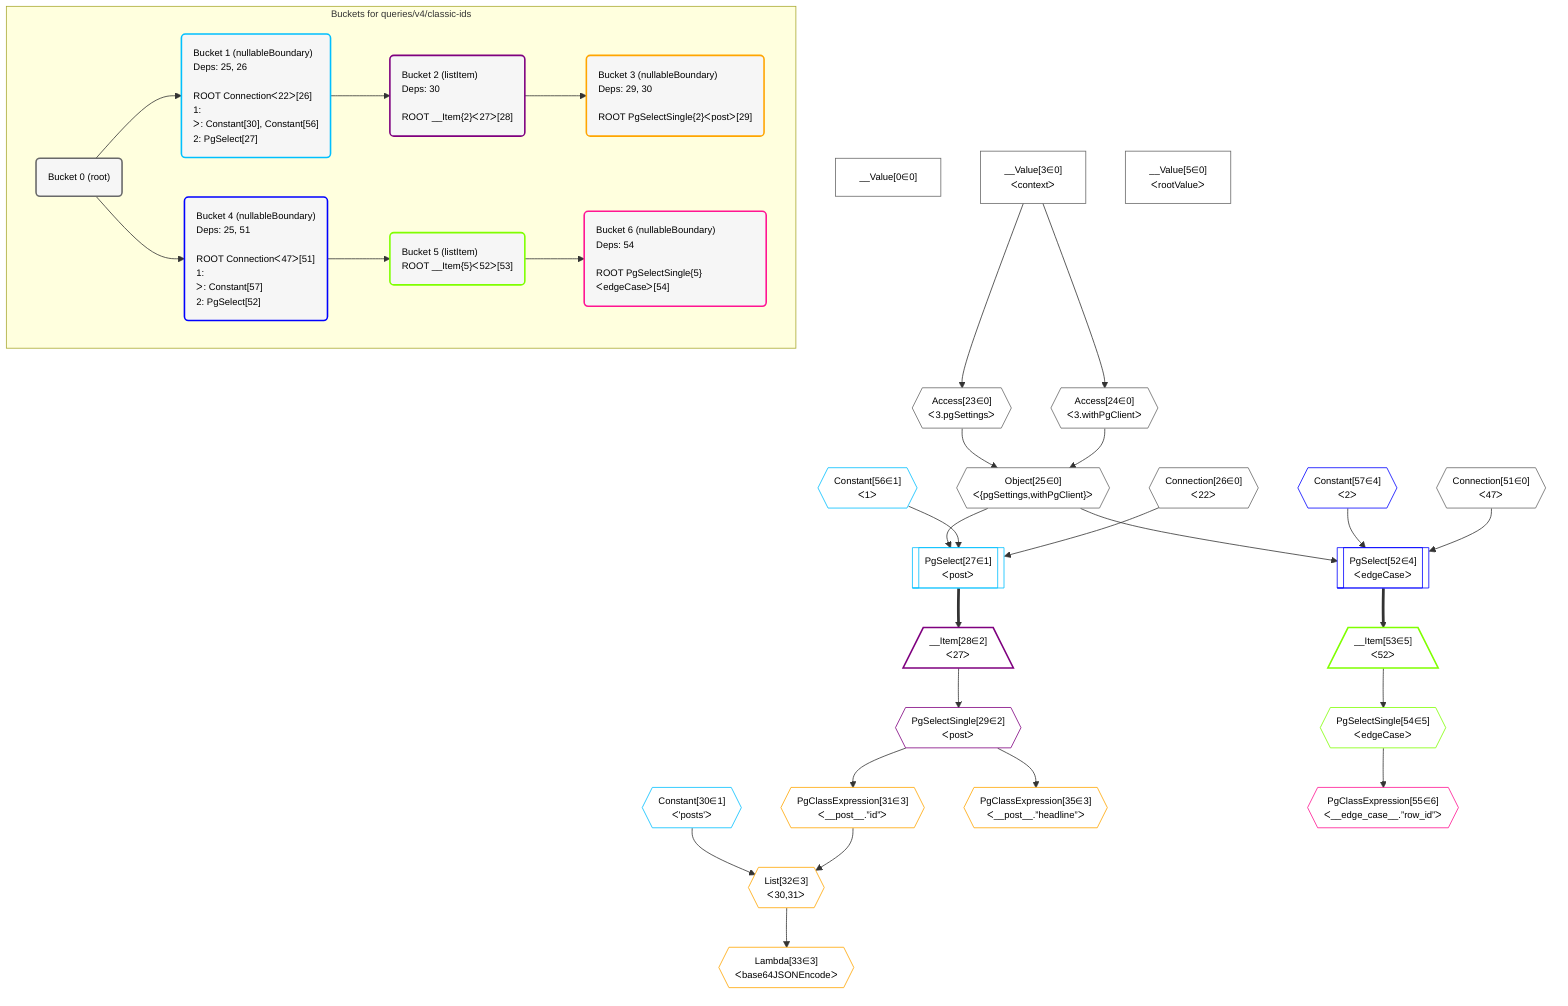%%{init: {'themeVariables': { 'fontSize': '12px'}}}%%
graph TD
    classDef path fill:#eee,stroke:#000,color:#000
    classDef plan fill:#fff,stroke-width:1px,color:#000
    classDef itemplan fill:#fff,stroke-width:2px,color:#000
    classDef unbatchedplan fill:#dff,stroke-width:1px,color:#000
    classDef sideeffectplan fill:#fcc,stroke-width:2px,color:#000
    classDef bucket fill:#f6f6f6,color:#000,stroke-width:2px,text-align:left


    %% define steps
    __Value0["__Value[0∈0]"]:::plan
    __Value3["__Value[3∈0]<br />ᐸcontextᐳ"]:::plan
    __Value5["__Value[5∈0]<br />ᐸrootValueᐳ"]:::plan
    Access23{{"Access[23∈0]<br />ᐸ3.pgSettingsᐳ"}}:::plan
    Access24{{"Access[24∈0]<br />ᐸ3.withPgClientᐳ"}}:::plan
    Object25{{"Object[25∈0]<br />ᐸ{pgSettings,withPgClient}ᐳ"}}:::plan
    Connection26{{"Connection[26∈0]<br />ᐸ22ᐳ"}}:::plan
    Constant56{{"Constant[56∈1]<br />ᐸ1ᐳ"}}:::plan
    PgSelect27[["PgSelect[27∈1]<br />ᐸpostᐳ"]]:::plan
    __Item28[/"__Item[28∈2]<br />ᐸ27ᐳ"\]:::itemplan
    PgSelectSingle29{{"PgSelectSingle[29∈2]<br />ᐸpostᐳ"}}:::plan
    Constant30{{"Constant[30∈1]<br />ᐸ'posts'ᐳ"}}:::plan
    PgClassExpression31{{"PgClassExpression[31∈3]<br />ᐸ__post__.”id”ᐳ"}}:::plan
    List32{{"List[32∈3]<br />ᐸ30,31ᐳ"}}:::plan
    Lambda33{{"Lambda[33∈3]<br />ᐸbase64JSONEncodeᐳ"}}:::plan
    PgClassExpression35{{"PgClassExpression[35∈3]<br />ᐸ__post__.”headline”ᐳ"}}:::plan
    Connection51{{"Connection[51∈0]<br />ᐸ47ᐳ"}}:::plan
    Constant57{{"Constant[57∈4]<br />ᐸ2ᐳ"}}:::plan
    PgSelect52[["PgSelect[52∈4]<br />ᐸedgeCaseᐳ"]]:::plan
    __Item53[/"__Item[53∈5]<br />ᐸ52ᐳ"\]:::itemplan
    PgSelectSingle54{{"PgSelectSingle[54∈5]<br />ᐸedgeCaseᐳ"}}:::plan
    PgClassExpression55{{"PgClassExpression[55∈6]<br />ᐸ__edge_case__.”row_id”ᐳ"}}:::plan

    %% plan dependencies
    __Value3 --> Access23
    __Value3 --> Access24
    Access23 & Access24 --> Object25
    Object25 & Constant56 & Connection26 --> PgSelect27
    PgSelect27 ==> __Item28
    __Item28 --> PgSelectSingle29
    PgSelectSingle29 --> PgClassExpression31
    Constant30 & PgClassExpression31 --> List32
    List32 --> Lambda33
    PgSelectSingle29 --> PgClassExpression35
    Object25 & Constant57 & Connection51 --> PgSelect52
    PgSelect52 ==> __Item53
    __Item53 --> PgSelectSingle54
    PgSelectSingle54 --> PgClassExpression55

    subgraph "Buckets for queries/v4/classic-ids"
    Bucket0("Bucket 0 (root)"):::bucket
    classDef bucket0 stroke:#696969
    class Bucket0,__Value0,__Value3,__Value5,Access23,Access24,Object25,Connection26,Connection51 bucket0
    Bucket1("Bucket 1 (nullableBoundary)<br />Deps: 25, 26<br /><br />ROOT Connectionᐸ22ᐳ[26]<br />1: <br />ᐳ: Constant[30], Constant[56]<br />2: PgSelect[27]"):::bucket
    classDef bucket1 stroke:#00bfff
    class Bucket1,PgSelect27,Constant30,Constant56 bucket1
    Bucket2("Bucket 2 (listItem)<br />Deps: 30<br /><br />ROOT __Item{2}ᐸ27ᐳ[28]"):::bucket
    classDef bucket2 stroke:#7f007f
    class Bucket2,__Item28,PgSelectSingle29 bucket2
    Bucket3("Bucket 3 (nullableBoundary)<br />Deps: 29, 30<br /><br />ROOT PgSelectSingle{2}ᐸpostᐳ[29]"):::bucket
    classDef bucket3 stroke:#ffa500
    class Bucket3,PgClassExpression31,List32,Lambda33,PgClassExpression35 bucket3
    Bucket4("Bucket 4 (nullableBoundary)<br />Deps: 25, 51<br /><br />ROOT Connectionᐸ47ᐳ[51]<br />1: <br />ᐳ: Constant[57]<br />2: PgSelect[52]"):::bucket
    classDef bucket4 stroke:#0000ff
    class Bucket4,PgSelect52,Constant57 bucket4
    Bucket5("Bucket 5 (listItem)<br />ROOT __Item{5}ᐸ52ᐳ[53]"):::bucket
    classDef bucket5 stroke:#7fff00
    class Bucket5,__Item53,PgSelectSingle54 bucket5
    Bucket6("Bucket 6 (nullableBoundary)<br />Deps: 54<br /><br />ROOT PgSelectSingle{5}ᐸedgeCaseᐳ[54]"):::bucket
    classDef bucket6 stroke:#ff1493
    class Bucket6,PgClassExpression55 bucket6
    Bucket0 --> Bucket1 & Bucket4
    Bucket1 --> Bucket2
    Bucket2 --> Bucket3
    Bucket4 --> Bucket5
    Bucket5 --> Bucket6
    end